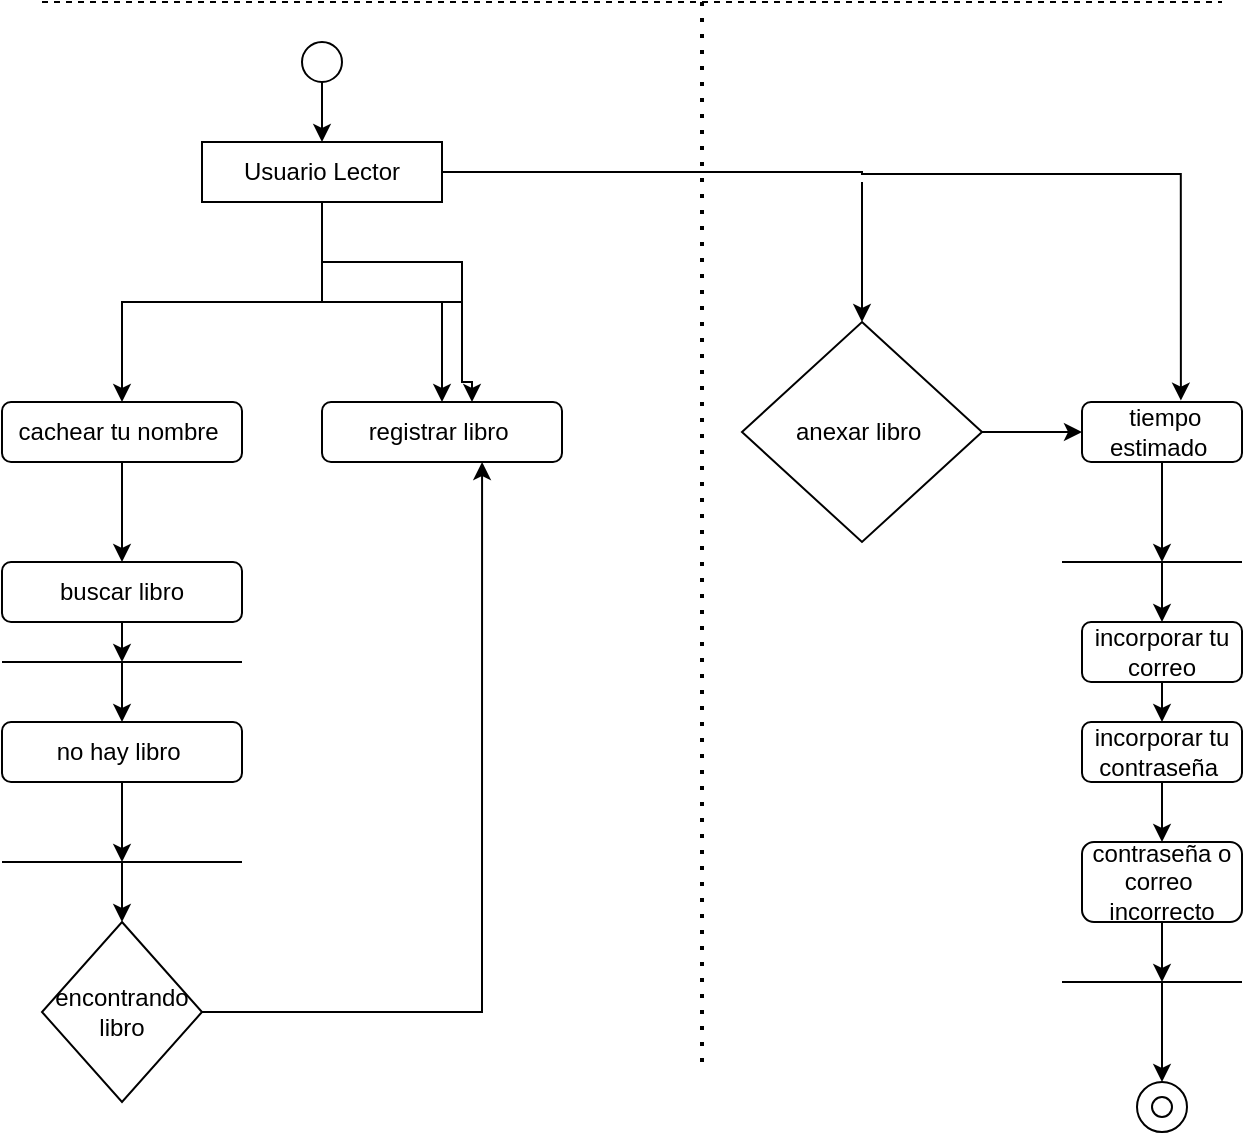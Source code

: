 <mxfile version="21.6.5" type="device" pages="5">
  <diagram name="Página-1" id="oJO3b3ldQQazSgEqehla">
    <mxGraphModel dx="1755" dy="1676" grid="1" gridSize="10" guides="1" tooltips="1" connect="1" arrows="1" fold="1" page="1" pageScale="1" pageWidth="827" pageHeight="1169" math="0" shadow="0">
      <root>
        <mxCell id="0" />
        <mxCell id="1" parent="0" />
        <mxCell id="2JEfOdW0IgZU7NQiJ2zj-5" style="edgeStyle=orthogonalEdgeStyle;rounded=0;orthogonalLoop=1;jettySize=auto;html=1;exitX=0.5;exitY=1;exitDx=0;exitDy=0;" parent="1" target="2JEfOdW0IgZU7NQiJ2zj-6" edge="1">
          <mxGeometry relative="1" as="geometry">
            <mxPoint x="210" y="190" as="targetPoint" />
            <mxPoint x="130" y="80" as="sourcePoint" />
            <Array as="points">
              <mxPoint x="130" y="130" />
              <mxPoint x="200" y="130" />
              <mxPoint x="200" y="190" />
              <mxPoint x="205" y="190" />
            </Array>
          </mxGeometry>
        </mxCell>
        <mxCell id="2JEfOdW0IgZU7NQiJ2zj-7" style="edgeStyle=orthogonalEdgeStyle;rounded=0;orthogonalLoop=1;jettySize=auto;html=1;exitX=1;exitY=0.5;exitDx=0;exitDy=0;entryX=0.618;entryY=-0.023;entryDx=0;entryDy=0;entryPerimeter=0;" parent="1" source="2JEfOdW0IgZU7NQiJ2zj-1" target="2JEfOdW0IgZU7NQiJ2zj-33" edge="1">
          <mxGeometry relative="1" as="geometry">
            <mxPoint x="610" y="85" as="targetPoint" />
            <Array as="points">
              <mxPoint x="400" y="85" />
              <mxPoint x="400" y="86" />
              <mxPoint x="559" y="86" />
            </Array>
          </mxGeometry>
        </mxCell>
        <mxCell id="3TVMxyQTWuRS4rFiwtax-1" value="" style="edgeStyle=orthogonalEdgeStyle;rounded=0;orthogonalLoop=1;jettySize=auto;html=1;" edge="1" parent="1" source="2JEfOdW0IgZU7NQiJ2zj-1" target="2JEfOdW0IgZU7NQiJ2zj-6">
          <mxGeometry relative="1" as="geometry" />
        </mxCell>
        <mxCell id="2JEfOdW0IgZU7NQiJ2zj-1" value="Usuario Lector" style="rounded=0;whiteSpace=wrap;html=1;" parent="1" vertex="1">
          <mxGeometry x="70" y="70" width="120" height="30" as="geometry" />
        </mxCell>
        <mxCell id="2JEfOdW0IgZU7NQiJ2zj-6" value="registrar libro&amp;nbsp;" style="rounded=1;whiteSpace=wrap;html=1;" parent="1" vertex="1">
          <mxGeometry x="130" y="200" width="120" height="30" as="geometry" />
        </mxCell>
        <mxCell id="2JEfOdW0IgZU7NQiJ2zj-18" value="" style="ellipse;whiteSpace=wrap;html=1;aspect=fixed;" parent="1" vertex="1">
          <mxGeometry x="120" y="20" width="20" height="20" as="geometry" />
        </mxCell>
        <mxCell id="2JEfOdW0IgZU7NQiJ2zj-20" value="" style="endArrow=classic;html=1;rounded=0;exitX=0.5;exitY=1;exitDx=0;exitDy=0;entryX=0.5;entryY=0;entryDx=0;entryDy=0;" parent="1" source="2JEfOdW0IgZU7NQiJ2zj-18" target="2JEfOdW0IgZU7NQiJ2zj-1" edge="1">
          <mxGeometry width="50" height="50" relative="1" as="geometry">
            <mxPoint x="280" y="290" as="sourcePoint" />
            <mxPoint x="130" y="60" as="targetPoint" />
            <Array as="points" />
          </mxGeometry>
        </mxCell>
        <mxCell id="2JEfOdW0IgZU7NQiJ2zj-21" value="" style="endArrow=classic;html=1;rounded=0;" parent="1" edge="1">
          <mxGeometry width="50" height="50" relative="1" as="geometry">
            <mxPoint x="200" y="150" as="sourcePoint" />
            <mxPoint x="30" y="200" as="targetPoint" />
            <Array as="points">
              <mxPoint x="130" y="150" />
              <mxPoint x="30" y="150" />
            </Array>
          </mxGeometry>
        </mxCell>
        <mxCell id="2JEfOdW0IgZU7NQiJ2zj-22" value="cachear tu nombre&amp;nbsp;" style="rounded=1;whiteSpace=wrap;html=1;" parent="1" vertex="1">
          <mxGeometry x="-30" y="200" width="120" height="30" as="geometry" />
        </mxCell>
        <mxCell id="2JEfOdW0IgZU7NQiJ2zj-23" value="" style="endArrow=classic;html=1;rounded=0;" parent="1" edge="1">
          <mxGeometry width="50" height="50" relative="1" as="geometry">
            <mxPoint x="400" y="90" as="sourcePoint" />
            <mxPoint x="400" y="160" as="targetPoint" />
          </mxGeometry>
        </mxCell>
        <mxCell id="2JEfOdW0IgZU7NQiJ2zj-26" value="anexar libro&amp;nbsp;" style="rhombus;whiteSpace=wrap;html=1;" parent="1" vertex="1">
          <mxGeometry x="340" y="160" width="120" height="110" as="geometry" />
        </mxCell>
        <mxCell id="2JEfOdW0IgZU7NQiJ2zj-27" value="" style="endArrow=none;dashed=1;html=1;dashPattern=1 3;strokeWidth=2;rounded=0;" parent="1" edge="1">
          <mxGeometry width="50" height="50" relative="1" as="geometry">
            <mxPoint x="320" y="530" as="sourcePoint" />
            <mxPoint x="320" as="targetPoint" />
          </mxGeometry>
        </mxCell>
        <mxCell id="2JEfOdW0IgZU7NQiJ2zj-28" value="buscar libro" style="rounded=1;whiteSpace=wrap;html=1;" parent="1" vertex="1">
          <mxGeometry x="-30" y="280" width="120" height="30" as="geometry" />
        </mxCell>
        <mxCell id="2JEfOdW0IgZU7NQiJ2zj-30" value="" style="endArrow=classic;html=1;rounded=0;exitX=0.5;exitY=1;exitDx=0;exitDy=0;entryX=0.5;entryY=0;entryDx=0;entryDy=0;" parent="1" source="2JEfOdW0IgZU7NQiJ2zj-22" target="2JEfOdW0IgZU7NQiJ2zj-28" edge="1">
          <mxGeometry width="50" height="50" relative="1" as="geometry">
            <mxPoint y="280" as="sourcePoint" />
            <mxPoint x="50" y="230" as="targetPoint" />
          </mxGeometry>
        </mxCell>
        <mxCell id="2JEfOdW0IgZU7NQiJ2zj-32" value="" style="endArrow=classic;html=1;rounded=0;exitX=1;exitY=0.5;exitDx=0;exitDy=0;" parent="1" source="2JEfOdW0IgZU7NQiJ2zj-26" edge="1">
          <mxGeometry width="50" height="50" relative="1" as="geometry">
            <mxPoint x="460" y="230" as="sourcePoint" />
            <mxPoint x="510" y="215" as="targetPoint" />
          </mxGeometry>
        </mxCell>
        <mxCell id="2JEfOdW0IgZU7NQiJ2zj-33" value="&amp;nbsp;tiempo estimado&amp;nbsp;" style="rounded=1;whiteSpace=wrap;html=1;" parent="1" vertex="1">
          <mxGeometry x="510" y="200" width="80" height="30" as="geometry" />
        </mxCell>
        <mxCell id="2JEfOdW0IgZU7NQiJ2zj-34" value="" style="endArrow=classic;html=1;rounded=0;exitX=0.5;exitY=1;exitDx=0;exitDy=0;" parent="1" source="2JEfOdW0IgZU7NQiJ2zj-28" edge="1">
          <mxGeometry width="50" height="50" relative="1" as="geometry">
            <mxPoint x="-10" y="390" as="sourcePoint" />
            <mxPoint x="30" y="330" as="targetPoint" />
          </mxGeometry>
        </mxCell>
        <mxCell id="2JEfOdW0IgZU7NQiJ2zj-35" value="no hay libro&amp;nbsp;" style="rounded=1;whiteSpace=wrap;html=1;" parent="1" vertex="1">
          <mxGeometry x="-30" y="360" width="120" height="30" as="geometry" />
        </mxCell>
        <mxCell id="2JEfOdW0IgZU7NQiJ2zj-36" value="" style="endArrow=none;html=1;rounded=0;" parent="1" edge="1">
          <mxGeometry width="50" height="50" relative="1" as="geometry">
            <mxPoint x="-30" y="330" as="sourcePoint" />
            <mxPoint x="90" y="330" as="targetPoint" />
            <Array as="points">
              <mxPoint x="30" y="330" />
            </Array>
          </mxGeometry>
        </mxCell>
        <mxCell id="2JEfOdW0IgZU7NQiJ2zj-37" value="" style="endArrow=classic;html=1;rounded=0;entryX=0.5;entryY=0;entryDx=0;entryDy=0;" parent="1" target="2JEfOdW0IgZU7NQiJ2zj-35" edge="1">
          <mxGeometry width="50" height="50" relative="1" as="geometry">
            <mxPoint x="30" y="330" as="sourcePoint" />
            <mxPoint x="90" y="410" as="targetPoint" />
          </mxGeometry>
        </mxCell>
        <mxCell id="2JEfOdW0IgZU7NQiJ2zj-39" value="" style="endArrow=none;html=1;rounded=0;" parent="1" edge="1">
          <mxGeometry width="50" height="50" relative="1" as="geometry">
            <mxPoint x="-30" y="430" as="sourcePoint" />
            <mxPoint x="90" y="430" as="targetPoint" />
            <Array as="points">
              <mxPoint x="40" y="430" />
            </Array>
          </mxGeometry>
        </mxCell>
        <mxCell id="2JEfOdW0IgZU7NQiJ2zj-40" value="" style="endArrow=classic;html=1;rounded=0;exitX=0.5;exitY=1;exitDx=0;exitDy=0;" parent="1" source="2JEfOdW0IgZU7NQiJ2zj-35" edge="1">
          <mxGeometry width="50" height="50" relative="1" as="geometry">
            <mxPoint x="280" y="290" as="sourcePoint" />
            <mxPoint x="30" y="430" as="targetPoint" />
          </mxGeometry>
        </mxCell>
        <mxCell id="2JEfOdW0IgZU7NQiJ2zj-42" value="" style="endArrow=classic;html=1;rounded=0;exitX=0.5;exitY=1;exitDx=0;exitDy=0;" parent="1" source="2JEfOdW0IgZU7NQiJ2zj-33" edge="1">
          <mxGeometry width="50" height="50" relative="1" as="geometry">
            <mxPoint x="590" y="300" as="sourcePoint" />
            <mxPoint x="550" y="280" as="targetPoint" />
          </mxGeometry>
        </mxCell>
        <mxCell id="2JEfOdW0IgZU7NQiJ2zj-43" value="" style="endArrow=none;html=1;rounded=0;" parent="1" edge="1">
          <mxGeometry width="50" height="50" relative="1" as="geometry">
            <mxPoint x="500" y="280" as="sourcePoint" />
            <mxPoint x="590" y="280" as="targetPoint" />
            <Array as="points">
              <mxPoint x="550" y="280" />
            </Array>
          </mxGeometry>
        </mxCell>
        <mxCell id="2JEfOdW0IgZU7NQiJ2zj-44" value="" style="endArrow=classic;html=1;rounded=0;" parent="1" edge="1">
          <mxGeometry width="50" height="50" relative="1" as="geometry">
            <mxPoint x="550" y="280" as="sourcePoint" />
            <mxPoint x="550" y="310" as="targetPoint" />
          </mxGeometry>
        </mxCell>
        <mxCell id="2JEfOdW0IgZU7NQiJ2zj-45" value="incorporar tu correo" style="rounded=1;whiteSpace=wrap;html=1;" parent="1" vertex="1">
          <mxGeometry x="510" y="310" width="80" height="30" as="geometry" />
        </mxCell>
        <mxCell id="2JEfOdW0IgZU7NQiJ2zj-46" value="" style="endArrow=none;html=1;rounded=0;" parent="1" edge="1">
          <mxGeometry width="50" height="50" relative="1" as="geometry">
            <mxPoint x="500" y="490" as="sourcePoint" />
            <mxPoint x="590" y="490" as="targetPoint" />
          </mxGeometry>
        </mxCell>
        <mxCell id="2JEfOdW0IgZU7NQiJ2zj-49" value="" style="endArrow=classic;html=1;rounded=0;exitX=0.5;exitY=1;exitDx=0;exitDy=0;" parent="1" source="2JEfOdW0IgZU7NQiJ2zj-45" edge="1">
          <mxGeometry width="50" height="50" relative="1" as="geometry">
            <mxPoint x="570" y="380" as="sourcePoint" />
            <mxPoint x="550" y="360" as="targetPoint" />
          </mxGeometry>
        </mxCell>
        <mxCell id="2JEfOdW0IgZU7NQiJ2zj-50" value="incorporar tu contraseña&amp;nbsp;" style="rounded=1;whiteSpace=wrap;html=1;" parent="1" vertex="1">
          <mxGeometry x="510" y="360" width="80" height="30" as="geometry" />
        </mxCell>
        <mxCell id="DZWjuU4NmnlueN8JXgEo-1" value="" style="endArrow=classic;html=1;rounded=0;exitX=0.5;exitY=1;exitDx=0;exitDy=0;" parent="1" source="2JEfOdW0IgZU7NQiJ2zj-50" target="DZWjuU4NmnlueN8JXgEo-2" edge="1">
          <mxGeometry width="50" height="50" relative="1" as="geometry">
            <mxPoint x="520" y="470" as="sourcePoint" />
            <mxPoint x="550" y="420" as="targetPoint" />
          </mxGeometry>
        </mxCell>
        <mxCell id="DZWjuU4NmnlueN8JXgEo-2" value="contraseña o correo&amp;nbsp; incorrecto" style="rounded=1;whiteSpace=wrap;html=1;" parent="1" vertex="1">
          <mxGeometry x="510" y="420" width="80" height="40" as="geometry" />
        </mxCell>
        <mxCell id="DZWjuU4NmnlueN8JXgEo-3" value="" style="endArrow=classic;html=1;rounded=0;exitX=0.5;exitY=1;exitDx=0;exitDy=0;" parent="1" source="DZWjuU4NmnlueN8JXgEo-2" edge="1">
          <mxGeometry width="50" height="50" relative="1" as="geometry">
            <mxPoint x="520" y="520" as="sourcePoint" />
            <mxPoint x="550" y="490" as="targetPoint" />
          </mxGeometry>
        </mxCell>
        <mxCell id="uLsUF16eFRnd6Ej07oml-3" style="edgeStyle=orthogonalEdgeStyle;rounded=0;orthogonalLoop=1;jettySize=auto;html=1;exitX=1;exitY=0.5;exitDx=0;exitDy=0;entryX=0.667;entryY=1;entryDx=0;entryDy=0;entryPerimeter=0;" parent="1" source="DZWjuU4NmnlueN8JXgEo-5" target="2JEfOdW0IgZU7NQiJ2zj-6" edge="1">
          <mxGeometry relative="1" as="geometry">
            <mxPoint x="210" y="240" as="targetPoint" />
          </mxGeometry>
        </mxCell>
        <mxCell id="DZWjuU4NmnlueN8JXgEo-5" value="encontrando libro" style="rhombus;whiteSpace=wrap;html=1;" parent="1" vertex="1">
          <mxGeometry x="-10" y="460" width="80" height="90" as="geometry" />
        </mxCell>
        <mxCell id="DZWjuU4NmnlueN8JXgEo-8" value="" style="endArrow=classic;html=1;rounded=0;entryX=0.5;entryY=0;entryDx=0;entryDy=0;" parent="1" target="DZWjuU4NmnlueN8JXgEo-5" edge="1">
          <mxGeometry width="50" height="50" relative="1" as="geometry">
            <mxPoint x="30" y="430" as="sourcePoint" />
            <mxPoint x="50" y="450" as="targetPoint" />
          </mxGeometry>
        </mxCell>
        <mxCell id="q7pN6dFrXptutpcBUapd-1" value="" style="endArrow=classic;html=1;rounded=0;" parent="1" edge="1">
          <mxGeometry width="50" height="50" relative="1" as="geometry">
            <mxPoint x="550" y="490" as="sourcePoint" />
            <mxPoint x="550" y="540" as="targetPoint" />
          </mxGeometry>
        </mxCell>
        <mxCell id="D5vc0pjycxaKfpGDDMsS-1" value="" style="ellipse;whiteSpace=wrap;html=1;aspect=fixed;" parent="1" vertex="1">
          <mxGeometry x="537.5" y="540" width="25" height="25" as="geometry" />
        </mxCell>
        <mxCell id="fKNhFfTyutCxWPJ2fnru-1" value="" style="ellipse;whiteSpace=wrap;html=1;aspect=fixed;" parent="1" vertex="1">
          <mxGeometry x="545" y="547.5" width="10" height="10" as="geometry" />
        </mxCell>
        <mxCell id="8YanbUy71bwPMrPSqCSe-2" value="" style="endArrow=none;dashed=1;html=1;rounded=0;" edge="1" parent="1">
          <mxGeometry width="50" height="50" relative="1" as="geometry">
            <mxPoint x="-10" as="sourcePoint" />
            <mxPoint x="580" as="targetPoint" />
          </mxGeometry>
        </mxCell>
      </root>
    </mxGraphModel>
  </diagram>
  <diagram id="2T5uYbeNgVRTvDmtAcSB" name="Página-2">
    <mxGraphModel dx="1755" dy="507" grid="1" gridSize="10" guides="1" tooltips="1" connect="1" arrows="1" fold="1" page="1" pageScale="1" pageWidth="827" pageHeight="1169" math="0" shadow="0">
      <root>
        <mxCell id="0" />
        <mxCell id="1" parent="0" />
        <mxCell id="_Fk5w9Zkl2zyWcAoRVdr-1" style="edgeStyle=orthogonalEdgeStyle;rounded=0;orthogonalLoop=1;jettySize=auto;html=1;exitX=0.5;exitY=1;exitDx=0;exitDy=0;" parent="1" target="_Fk5w9Zkl2zyWcAoRVdr-4" edge="1">
          <mxGeometry relative="1" as="geometry">
            <mxPoint x="210" y="190" as="targetPoint" />
            <mxPoint x="130" y="80" as="sourcePoint" />
            <Array as="points">
              <mxPoint x="130" y="130" />
              <mxPoint x="200" y="130" />
              <mxPoint x="200" y="190" />
              <mxPoint x="205" y="190" />
            </Array>
          </mxGeometry>
        </mxCell>
        <mxCell id="_Fk5w9Zkl2zyWcAoRVdr-2" style="edgeStyle=orthogonalEdgeStyle;rounded=0;orthogonalLoop=1;jettySize=auto;html=1;exitX=1;exitY=0.5;exitDx=0;exitDy=0;entryX=0.5;entryY=0;entryDx=0;entryDy=0;" parent="1" source="_Fk5w9Zkl2zyWcAoRVdr-3" target="_Fk5w9Zkl2zyWcAoRVdr-10" edge="1">
          <mxGeometry relative="1" as="geometry">
            <mxPoint x="480" y="90" as="targetPoint" />
            <Array as="points">
              <mxPoint x="400" y="85" />
              <mxPoint x="480" y="86" />
            </Array>
          </mxGeometry>
        </mxCell>
        <mxCell id="_Fk5w9Zkl2zyWcAoRVdr-3" value="ingresaste a la biblioteca&amp;nbsp;" style="rounded=0;whiteSpace=wrap;html=1;" parent="1" vertex="1">
          <mxGeometry x="70" y="70" width="120" height="30" as="geometry" />
        </mxCell>
        <mxCell id="_Fk5w9Zkl2zyWcAoRVdr-4" value="libro registrado" style="rounded=1;whiteSpace=wrap;html=1;" parent="1" vertex="1">
          <mxGeometry x="130" y="200" width="120" height="30" as="geometry" />
        </mxCell>
        <mxCell id="_Fk5w9Zkl2zyWcAoRVdr-5" value="" style="ellipse;whiteSpace=wrap;html=1;aspect=fixed;" parent="1" vertex="1">
          <mxGeometry x="120" y="20" width="20" height="20" as="geometry" />
        </mxCell>
        <mxCell id="_Fk5w9Zkl2zyWcAoRVdr-6" value="" style="endArrow=classic;html=1;rounded=0;exitX=0.5;exitY=1;exitDx=0;exitDy=0;entryX=0.5;entryY=0;entryDx=0;entryDy=0;" parent="1" source="_Fk5w9Zkl2zyWcAoRVdr-5" target="_Fk5w9Zkl2zyWcAoRVdr-3" edge="1">
          <mxGeometry width="50" height="50" relative="1" as="geometry">
            <mxPoint x="280" y="290" as="sourcePoint" />
            <mxPoint x="130" y="60" as="targetPoint" />
            <Array as="points" />
          </mxGeometry>
        </mxCell>
        <mxCell id="_Fk5w9Zkl2zyWcAoRVdr-7" value="" style="endArrow=classic;html=1;rounded=0;" parent="1" edge="1">
          <mxGeometry width="50" height="50" relative="1" as="geometry">
            <mxPoint x="200" y="150" as="sourcePoint" />
            <mxPoint x="30" y="200" as="targetPoint" />
            <Array as="points">
              <mxPoint x="130" y="150" />
              <mxPoint x="30" y="150" />
            </Array>
          </mxGeometry>
        </mxCell>
        <mxCell id="bj3mT-c8iQIqfoF5FjXF-1" style="edgeStyle=orthogonalEdgeStyle;rounded=0;orthogonalLoop=1;jettySize=auto;html=1;exitX=0.5;exitY=1;exitDx=0;exitDy=0;" parent="1" source="_Fk5w9Zkl2zyWcAoRVdr-8" target="_Fk5w9Zkl2zyWcAoRVdr-33" edge="1">
          <mxGeometry relative="1" as="geometry" />
        </mxCell>
        <mxCell id="lfWsmWw9jMbrJYB65VAL-2" style="edgeStyle=orthogonalEdgeStyle;rounded=0;orthogonalLoop=1;jettySize=auto;html=1;exitX=1;exitY=0.5;exitDx=0;exitDy=0;entryX=0;entryY=0.5;entryDx=0;entryDy=0;" parent="1" source="_Fk5w9Zkl2zyWcAoRVdr-8" target="Ef2LFmjx-8HIIq95EYtR-1" edge="1">
          <mxGeometry relative="1" as="geometry" />
        </mxCell>
        <mxCell id="_Fk5w9Zkl2zyWcAoRVdr-8" value="&amp;nbsp;tu nombre se registro&amp;nbsp;" style="rounded=1;whiteSpace=wrap;html=1;" parent="1" vertex="1">
          <mxGeometry x="-190" y="200" width="120" height="30" as="geometry" />
        </mxCell>
        <mxCell id="aKbvc177YAZOmxEAK3cl-2" style="edgeStyle=orthogonalEdgeStyle;rounded=0;orthogonalLoop=1;jettySize=auto;html=1;exitX=1;exitY=0.5;exitDx=0;exitDy=0;entryX=0;entryY=0.5;entryDx=0;entryDy=0;" parent="1" source="_Fk5w9Zkl2zyWcAoRVdr-10" target="92xp-CQ8Bbf_kGTN1tZr-7" edge="1">
          <mxGeometry relative="1" as="geometry" />
        </mxCell>
        <mxCell id="_Fk5w9Zkl2zyWcAoRVdr-10" value="agregar libro&amp;nbsp;" style="rhombus;whiteSpace=wrap;html=1;" parent="1" vertex="1">
          <mxGeometry x="420" y="220" width="120" height="110" as="geometry" />
        </mxCell>
        <mxCell id="_Fk5w9Zkl2zyWcAoRVdr-11" value="" style="endArrow=none;dashed=1;html=1;dashPattern=1 3;strokeWidth=2;rounded=0;" parent="1" edge="1">
          <mxGeometry width="50" height="50" relative="1" as="geometry">
            <mxPoint x="280" y="540" as="sourcePoint" />
            <mxPoint x="280" y="10" as="targetPoint" />
          </mxGeometry>
        </mxCell>
        <mxCell id="_Fk5w9Zkl2zyWcAoRVdr-22" value="" style="endArrow=classic;html=1;rounded=0;exitX=1;exitY=0.5;exitDx=0;exitDy=0;" parent="1" source="_Fk5w9Zkl2zyWcAoRVdr-33" edge="1">
          <mxGeometry width="50" height="50" relative="1" as="geometry">
            <mxPoint x="201" y="480" as="sourcePoint" />
            <mxPoint x="201" y="230" as="targetPoint" />
            <Array as="points">
              <mxPoint x="200" y="505" />
              <mxPoint x="200" y="230" />
              <mxPoint x="201" y="280" />
            </Array>
          </mxGeometry>
        </mxCell>
        <mxCell id="_Fk5w9Zkl2zyWcAoRVdr-33" value="libro encontrado" style="rhombus;whiteSpace=wrap;html=1;" parent="1" vertex="1">
          <mxGeometry x="-10" y="460" width="80" height="90" as="geometry" />
        </mxCell>
        <mxCell id="_Fk5w9Zkl2zyWcAoRVdr-35" value="" style="endArrow=classic;html=1;rounded=0;exitX=0;exitY=0.5;exitDx=0;exitDy=0;" parent="1" source="_Fk5w9Zkl2zyWcAoRVdr-3" edge="1">
          <mxGeometry width="50" height="50" relative="1" as="geometry">
            <mxPoint x="-60" y="130" as="sourcePoint" />
            <mxPoint x="-20" y="85" as="targetPoint" />
          </mxGeometry>
        </mxCell>
        <mxCell id="_Fk5w9Zkl2zyWcAoRVdr-37" value="bienvenido" style="rounded=0;whiteSpace=wrap;html=1;" parent="1" vertex="1">
          <mxGeometry x="-140" y="70" width="120" height="30" as="geometry" />
        </mxCell>
        <mxCell id="92xp-CQ8Bbf_kGTN1tZr-4" style="edgeStyle=orthogonalEdgeStyle;rounded=0;orthogonalLoop=1;jettySize=auto;html=1;exitX=1;exitY=0.5;exitDx=0;exitDy=0;" parent="1" edge="1">
          <mxGeometry relative="1" as="geometry">
            <mxPoint x="370.412" y="274.588" as="targetPoint" />
            <mxPoint x="370" y="275" as="sourcePoint" />
          </mxGeometry>
        </mxCell>
        <mxCell id="92xp-CQ8Bbf_kGTN1tZr-7" value="libro agregado" style="rounded=1;whiteSpace=wrap;html=1;" parent="1" vertex="1">
          <mxGeometry x="600" y="260" width="80" height="30" as="geometry" />
        </mxCell>
        <mxCell id="-phhEI38Pvqz9H9ZCsGe-2" value="" style="endArrow=classic;html=1;rounded=0;exitX=0.5;exitY=1;exitDx=0;exitDy=0;" parent="1" source="_Fk5w9Zkl2zyWcAoRVdr-10" edge="1">
          <mxGeometry width="50" height="50" relative="1" as="geometry">
            <mxPoint x="480" y="350" as="sourcePoint" />
            <mxPoint x="480" y="370" as="targetPoint" />
          </mxGeometry>
        </mxCell>
        <mxCell id="-phhEI38Pvqz9H9ZCsGe-3" value="" style="endArrow=none;html=1;rounded=0;" parent="1" edge="1">
          <mxGeometry width="50" height="50" relative="1" as="geometry">
            <mxPoint x="430" y="370" as="sourcePoint" />
            <mxPoint x="530" y="370" as="targetPoint" />
          </mxGeometry>
        </mxCell>
        <mxCell id="-phhEI38Pvqz9H9ZCsGe-4" value="" style="endArrow=classic;html=1;rounded=0;" parent="1" edge="1">
          <mxGeometry width="50" height="50" relative="1" as="geometry">
            <mxPoint x="480" y="370" as="sourcePoint" />
            <mxPoint x="480" y="400" as="targetPoint" />
          </mxGeometry>
        </mxCell>
        <mxCell id="-phhEI38Pvqz9H9ZCsGe-12" style="edgeStyle=orthogonalEdgeStyle;rounded=0;orthogonalLoop=1;jettySize=auto;html=1;exitX=0.5;exitY=1;exitDx=0;exitDy=0;" parent="1" source="-phhEI38Pvqz9H9ZCsGe-7" edge="1">
          <mxGeometry relative="1" as="geometry">
            <mxPoint x="480" y="480" as="targetPoint" />
          </mxGeometry>
        </mxCell>
        <mxCell id="-phhEI38Pvqz9H9ZCsGe-7" value="libro no agregado&amp;nbsp;" style="rounded=1;whiteSpace=wrap;html=1;" parent="1" vertex="1">
          <mxGeometry x="440" y="400" width="80" height="30" as="geometry" />
        </mxCell>
        <mxCell id="-phhEI38Pvqz9H9ZCsGe-10" value="" style="endArrow=none;html=1;rounded=0;" parent="1" edge="1">
          <mxGeometry width="50" height="50" relative="1" as="geometry">
            <mxPoint x="430" y="480" as="sourcePoint" />
            <mxPoint x="530" y="480" as="targetPoint" />
          </mxGeometry>
        </mxCell>
        <mxCell id="-phhEI38Pvqz9H9ZCsGe-11" value="" style="endArrow=classic;html=1;rounded=0;exitX=0;exitY=0.5;exitDx=0;exitDy=0;" parent="1" source="_Fk5w9Zkl2zyWcAoRVdr-10" edge="1">
          <mxGeometry width="50" height="50" relative="1" as="geometry">
            <mxPoint x="280" y="390" as="sourcePoint" />
            <mxPoint x="480" y="480" as="targetPoint" />
            <Array as="points">
              <mxPoint x="360" y="275" />
              <mxPoint x="360" y="520" />
              <mxPoint x="480" y="520" />
            </Array>
          </mxGeometry>
        </mxCell>
        <mxCell id="-phhEI38Pvqz9H9ZCsGe-13" value="" style="endArrow=classic;html=1;rounded=0;exitX=0.5;exitY=1;exitDx=0;exitDy=0;" parent="1" source="92xp-CQ8Bbf_kGTN1tZr-7" edge="1">
          <mxGeometry width="50" height="50" relative="1" as="geometry">
            <mxPoint x="600" y="430" as="sourcePoint" />
            <mxPoint x="640" y="360" as="targetPoint" />
          </mxGeometry>
        </mxCell>
        <mxCell id="-phhEI38Pvqz9H9ZCsGe-14" value="" style="ellipse;whiteSpace=wrap;html=1;aspect=fixed;" parent="1" vertex="1">
          <mxGeometry x="627.5" y="362.5" width="25" height="25" as="geometry" />
        </mxCell>
        <mxCell id="-phhEI38Pvqz9H9ZCsGe-15" value="" style="ellipse;whiteSpace=wrap;html=1;aspect=fixed;" parent="1" vertex="1">
          <mxGeometry x="635" y="370" width="10" height="10" as="geometry" />
        </mxCell>
        <mxCell id="lfWsmWw9jMbrJYB65VAL-3" style="edgeStyle=orthogonalEdgeStyle;rounded=0;orthogonalLoop=1;jettySize=auto;html=1;exitX=1;exitY=0.5;exitDx=0;exitDy=0;entryX=0;entryY=0.5;entryDx=0;entryDy=0;" parent="1" source="Ef2LFmjx-8HIIq95EYtR-1" target="_Fk5w9Zkl2zyWcAoRVdr-4" edge="1">
          <mxGeometry relative="1" as="geometry" />
        </mxCell>
        <mxCell id="Ef2LFmjx-8HIIq95EYtR-1" value="fecha de registro del libro" style="rounded=1;whiteSpace=wrap;html=1;" parent="1" vertex="1">
          <mxGeometry x="-30" y="200" width="120" height="30" as="geometry" />
        </mxCell>
        <mxCell id="bj3mT-c8iQIqfoF5FjXF-2" style="edgeStyle=orthogonalEdgeStyle;rounded=0;orthogonalLoop=1;jettySize=auto;html=1;exitX=0.5;exitY=1;exitDx=0;exitDy=0;" parent="1" source="Ef2LFmjx-8HIIq95EYtR-1" target="Ef2LFmjx-8HIIq95EYtR-1" edge="1">
          <mxGeometry relative="1" as="geometry" />
        </mxCell>
        <mxCell id="bj3mT-c8iQIqfoF5FjXF-6" value="" style="endArrow=classic;html=1;rounded=0;entryX=0.5;entryY=0;entryDx=0;entryDy=0;" parent="1" target="_Fk5w9Zkl2zyWcAoRVdr-8" edge="1">
          <mxGeometry width="50" height="50" relative="1" as="geometry">
            <mxPoint x="30" y="150" as="sourcePoint" />
            <mxPoint x="-130" y="170" as="targetPoint" />
            <Array as="points">
              <mxPoint x="-130" y="150" />
            </Array>
          </mxGeometry>
        </mxCell>
      </root>
    </mxGraphModel>
  </diagram>
  <diagram id="YOTkVVuKue-S10VAJEez" name="Página-3">
    <mxGraphModel dx="1755" dy="507" grid="1" gridSize="10" guides="1" tooltips="1" connect="1" arrows="1" fold="1" page="1" pageScale="1" pageWidth="827" pageHeight="1169" math="0" shadow="0">
      <root>
        <mxCell id="0" />
        <mxCell id="1" parent="0" />
        <mxCell id="Adz9bOkG_BlRLFOh7vk3-1" style="edgeStyle=orthogonalEdgeStyle;rounded=0;orthogonalLoop=1;jettySize=auto;html=1;exitX=0.5;exitY=1;exitDx=0;exitDy=0;" parent="1" target="Adz9bOkG_BlRLFOh7vk3-4" edge="1">
          <mxGeometry relative="1" as="geometry">
            <mxPoint x="210" y="190" as="targetPoint" />
            <mxPoint x="130" y="80" as="sourcePoint" />
            <Array as="points">
              <mxPoint x="130" y="130" />
              <mxPoint x="200" y="130" />
              <mxPoint x="200" y="190" />
              <mxPoint x="205" y="190" />
            </Array>
          </mxGeometry>
        </mxCell>
        <mxCell id="Adz9bOkG_BlRLFOh7vk3-2" style="edgeStyle=orthogonalEdgeStyle;rounded=0;orthogonalLoop=1;jettySize=auto;html=1;exitX=1;exitY=0.5;exitDx=0;exitDy=0;entryX=0.5;entryY=0;entryDx=0;entryDy=0;" parent="1" source="Adz9bOkG_BlRLFOh7vk3-3" target="Adz9bOkG_BlRLFOh7vk3-10" edge="1">
          <mxGeometry relative="1" as="geometry">
            <mxPoint x="480" y="90" as="targetPoint" />
            <Array as="points">
              <mxPoint x="400" y="85" />
              <mxPoint x="480" y="86" />
            </Array>
          </mxGeometry>
        </mxCell>
        <mxCell id="Adz9bOkG_BlRLFOh7vk3-3" value="nombres de cada libro" style="rounded=0;whiteSpace=wrap;html=1;" parent="1" vertex="1">
          <mxGeometry x="70" y="70" width="120" height="30" as="geometry" />
        </mxCell>
        <mxCell id="0ODjlQdqTXS9S6bV7wOf-2" style="edgeStyle=orthogonalEdgeStyle;rounded=0;orthogonalLoop=1;jettySize=auto;html=1;exitX=1;exitY=0.5;exitDx=0;exitDy=0;" parent="1" source="Adz9bOkG_BlRLFOh7vk3-4" edge="1">
          <mxGeometry relative="1" as="geometry">
            <mxPoint x="300" y="215" as="targetPoint" />
          </mxGeometry>
        </mxCell>
        <mxCell id="Adz9bOkG_BlRLFOh7vk3-4" value="solicita tu libro" style="rounded=1;whiteSpace=wrap;html=1;" parent="1" vertex="1">
          <mxGeometry x="130" y="200" width="120" height="30" as="geometry" />
        </mxCell>
        <mxCell id="Adz9bOkG_BlRLFOh7vk3-5" value="" style="ellipse;whiteSpace=wrap;html=1;aspect=fixed;" parent="1" vertex="1">
          <mxGeometry x="120" y="20" width="20" height="20" as="geometry" />
        </mxCell>
        <mxCell id="Adz9bOkG_BlRLFOh7vk3-6" value="" style="endArrow=classic;html=1;rounded=0;exitX=0.5;exitY=1;exitDx=0;exitDy=0;entryX=0.5;entryY=0;entryDx=0;entryDy=0;" parent="1" source="Adz9bOkG_BlRLFOh7vk3-5" target="Adz9bOkG_BlRLFOh7vk3-3" edge="1">
          <mxGeometry width="50" height="50" relative="1" as="geometry">
            <mxPoint x="280" y="290" as="sourcePoint" />
            <mxPoint x="130" y="60" as="targetPoint" />
            <Array as="points" />
          </mxGeometry>
        </mxCell>
        <mxCell id="Adz9bOkG_BlRLFOh7vk3-7" value="" style="endArrow=classic;html=1;rounded=0;" parent="1" edge="1">
          <mxGeometry width="50" height="50" relative="1" as="geometry">
            <mxPoint x="200" y="150" as="sourcePoint" />
            <mxPoint x="30" y="170" as="targetPoint" />
            <Array as="points">
              <mxPoint x="130" y="150" />
              <mxPoint x="30" y="150" />
            </Array>
          </mxGeometry>
        </mxCell>
        <mxCell id="Adz9bOkG_BlRLFOh7vk3-8" value="fecha&amp;nbsp; para el regreso del libro" style="rounded=1;whiteSpace=wrap;html=1;" parent="1" vertex="1">
          <mxGeometry x="-30" y="200" width="120" height="30" as="geometry" />
        </mxCell>
        <mxCell id="Adz9bOkG_BlRLFOh7vk3-9" style="edgeStyle=orthogonalEdgeStyle;rounded=0;orthogonalLoop=1;jettySize=auto;html=1;exitX=1;exitY=0.5;exitDx=0;exitDy=0;entryX=0;entryY=0.5;entryDx=0;entryDy=0;" parent="1" source="Adz9bOkG_BlRLFOh7vk3-10" target="Adz9bOkG_BlRLFOh7vk3-17" edge="1">
          <mxGeometry relative="1" as="geometry" />
        </mxCell>
        <mxCell id="0ODjlQdqTXS9S6bV7wOf-5" style="edgeStyle=orthogonalEdgeStyle;rounded=0;orthogonalLoop=1;jettySize=auto;html=1;exitX=0.5;exitY=1;exitDx=0;exitDy=0;" parent="1" source="Adz9bOkG_BlRLFOh7vk3-10" edge="1">
          <mxGeometry relative="1" as="geometry">
            <mxPoint x="480" y="360" as="targetPoint" />
          </mxGeometry>
        </mxCell>
        <mxCell id="Adz9bOkG_BlRLFOh7vk3-10" value="solicitando libro" style="rhombus;whiteSpace=wrap;html=1;" parent="1" vertex="1">
          <mxGeometry x="420" y="220" width="120" height="110" as="geometry" />
        </mxCell>
        <mxCell id="Adz9bOkG_BlRLFOh7vk3-11" value="" style="endArrow=classic;html=1;rounded=0;exitX=0.5;exitY=1;exitDx=0;exitDy=0;" parent="1" source="Adz9bOkG_BlRLFOh7vk3-8" edge="1">
          <mxGeometry width="50" height="50" relative="1" as="geometry">
            <mxPoint y="280" as="sourcePoint" />
            <mxPoint x="30" y="280" as="targetPoint" />
          </mxGeometry>
        </mxCell>
        <mxCell id="Adz9bOkG_BlRLFOh7vk3-12" value="" style="endArrow=classic;html=1;rounded=0;exitX=1;exitY=0.5;exitDx=0;exitDy=0;" parent="1" source="Adz9bOkG_BlRLFOh7vk3-13" edge="1">
          <mxGeometry width="50" height="50" relative="1" as="geometry">
            <mxPoint x="201" y="480" as="sourcePoint" />
            <mxPoint x="201" y="230" as="targetPoint" />
            <Array as="points">
              <mxPoint x="200" y="505" />
              <mxPoint x="200" y="230" />
              <mxPoint x="201" y="280" />
            </Array>
          </mxGeometry>
        </mxCell>
        <mxCell id="Adz9bOkG_BlRLFOh7vk3-13" value="fecha concordada" style="rhombus;whiteSpace=wrap;html=1;" parent="1" vertex="1">
          <mxGeometry x="-10" y="460" width="80" height="90" as="geometry" />
        </mxCell>
        <mxCell id="Adz9bOkG_BlRLFOh7vk3-14" value="" style="endArrow=classic;html=1;rounded=0;exitX=0;exitY=0.5;exitDx=0;exitDy=0;" parent="1" source="Adz9bOkG_BlRLFOh7vk3-3" edge="1">
          <mxGeometry width="50" height="50" relative="1" as="geometry">
            <mxPoint x="-60" y="130" as="sourcePoint" />
            <mxPoint x="-20" y="85" as="targetPoint" />
          </mxGeometry>
        </mxCell>
        <mxCell id="Adz9bOkG_BlRLFOh7vk3-15" value="cantidad de libros&amp;nbsp;" style="rounded=0;whiteSpace=wrap;html=1;" parent="1" vertex="1">
          <mxGeometry x="-140" y="70" width="120" height="30" as="geometry" />
        </mxCell>
        <mxCell id="Adz9bOkG_BlRLFOh7vk3-16" style="edgeStyle=orthogonalEdgeStyle;rounded=0;orthogonalLoop=1;jettySize=auto;html=1;exitX=1;exitY=0.5;exitDx=0;exitDy=0;" parent="1" edge="1">
          <mxGeometry relative="1" as="geometry">
            <mxPoint x="370.412" y="274.588" as="targetPoint" />
            <mxPoint x="370" y="275" as="sourcePoint" />
          </mxGeometry>
        </mxCell>
        <mxCell id="Adz9bOkG_BlRLFOh7vk3-17" value="libro solicitado con exito" style="rounded=1;whiteSpace=wrap;html=1;" parent="1" vertex="1">
          <mxGeometry x="600" y="260" width="80" height="30" as="geometry" />
        </mxCell>
        <mxCell id="Adz9bOkG_BlRLFOh7vk3-25" value="" style="endArrow=classic;html=1;rounded=0;exitX=0.5;exitY=1;exitDx=0;exitDy=0;" parent="1" source="Adz9bOkG_BlRLFOh7vk3-17" edge="1">
          <mxGeometry width="50" height="50" relative="1" as="geometry">
            <mxPoint x="600" y="430" as="sourcePoint" />
            <mxPoint x="640" y="360" as="targetPoint" />
          </mxGeometry>
        </mxCell>
        <mxCell id="Adz9bOkG_BlRLFOh7vk3-26" value="" style="ellipse;whiteSpace=wrap;html=1;aspect=fixed;" parent="1" vertex="1">
          <mxGeometry x="627.5" y="362.5" width="25" height="25" as="geometry" />
        </mxCell>
        <mxCell id="Adz9bOkG_BlRLFOh7vk3-27" value="" style="ellipse;whiteSpace=wrap;html=1;aspect=fixed;" parent="1" vertex="1">
          <mxGeometry x="635" y="370" width="10" height="10" as="geometry" />
        </mxCell>
        <mxCell id="Adz9bOkG_BlRLFOh7vk3-30" style="edgeStyle=orthogonalEdgeStyle;rounded=0;orthogonalLoop=1;jettySize=auto;html=1;exitX=0.5;exitY=1;exitDx=0;exitDy=0;" parent="1" source="Adz9bOkG_BlRLFOh7vk3-29" edge="1">
          <mxGeometry relative="1" as="geometry">
            <mxPoint x="30" y="360" as="targetPoint" />
            <mxPoint x="30" y="340" as="sourcePoint" />
          </mxGeometry>
        </mxCell>
        <mxCell id="Adz9bOkG_BlRLFOh7vk3-29" value="mucho tiempo" style="rounded=1;whiteSpace=wrap;html=1;" parent="1" vertex="1">
          <mxGeometry x="-30" y="280" width="120" height="30" as="geometry" />
        </mxCell>
        <mxCell id="Adz9bOkG_BlRLFOh7vk3-40" style="edgeStyle=orthogonalEdgeStyle;rounded=0;orthogonalLoop=1;jettySize=auto;html=1;exitX=0.5;exitY=1;exitDx=0;exitDy=0;" parent="1" source="Adz9bOkG_BlRLFOh7vk3-31" edge="1">
          <mxGeometry relative="1" as="geometry">
            <mxPoint x="30" y="430" as="targetPoint" />
          </mxGeometry>
        </mxCell>
        <mxCell id="Adz9bOkG_BlRLFOh7vk3-31" value="tiempo limite&amp;nbsp; 2 semanas&amp;nbsp;" style="rounded=1;whiteSpace=wrap;html=1;" parent="1" vertex="1">
          <mxGeometry x="-30" y="360" width="120" height="30" as="geometry" />
        </mxCell>
        <mxCell id="Adz9bOkG_BlRLFOh7vk3-34" value="" style="endArrow=none;html=1;rounded=0;" parent="1" edge="1">
          <mxGeometry width="50" height="50" relative="1" as="geometry">
            <mxPoint x="-10" y="170" as="sourcePoint" />
            <mxPoint x="80" y="170" as="targetPoint" />
          </mxGeometry>
        </mxCell>
        <mxCell id="Adz9bOkG_BlRLFOh7vk3-35" value="" style="endArrow=classic;html=1;rounded=0;exitX=0.5;exitY=1;exitDx=0;exitDy=0;entryX=0.5;entryY=0;entryDx=0;entryDy=0;" parent="1" target="Adz9bOkG_BlRLFOh7vk3-8" edge="1">
          <mxGeometry width="50" height="50" relative="1" as="geometry">
            <mxPoint x="30" y="160" as="sourcePoint" />
            <mxPoint x="30" y="190" as="targetPoint" />
            <Array as="points">
              <mxPoint x="30" y="170" />
            </Array>
          </mxGeometry>
        </mxCell>
        <mxCell id="Adz9bOkG_BlRLFOh7vk3-39" value="" style="endArrow=none;html=1;rounded=0;" parent="1" edge="1">
          <mxGeometry width="50" height="50" relative="1" as="geometry">
            <mxPoint x="-15" y="429" as="sourcePoint" />
            <mxPoint x="75" y="429" as="targetPoint" />
          </mxGeometry>
        </mxCell>
        <mxCell id="Adz9bOkG_BlRLFOh7vk3-41" value="" style="endArrow=classic;html=1;rounded=0;" parent="1" edge="1">
          <mxGeometry width="50" height="50" relative="1" as="geometry">
            <mxPoint x="29.5" y="430" as="sourcePoint" />
            <mxPoint x="29.5" y="460" as="targetPoint" />
            <Array as="points">
              <mxPoint x="29.5" y="440" />
            </Array>
          </mxGeometry>
        </mxCell>
        <mxCell id="0ODjlQdqTXS9S6bV7wOf-3" style="edgeStyle=orthogonalEdgeStyle;rounded=0;orthogonalLoop=1;jettySize=auto;html=1;exitX=0.5;exitY=1;exitDx=0;exitDy=0;entryX=0;entryY=0.5;entryDx=0;entryDy=0;" parent="1" source="0ODjlQdqTXS9S6bV7wOf-1" target="Adz9bOkG_BlRLFOh7vk3-10" edge="1">
          <mxGeometry relative="1" as="geometry" />
        </mxCell>
        <mxCell id="0ODjlQdqTXS9S6bV7wOf-1" value="solicitar libro" style="rounded=1;whiteSpace=wrap;html=1;" parent="1" vertex="1">
          <mxGeometry x="300" y="200" width="120" height="30" as="geometry" />
        </mxCell>
        <mxCell id="0ODjlQdqTXS9S6bV7wOf-4" value="error vuelve a solicitarlo" style="rounded=1;whiteSpace=wrap;html=1;" parent="1" vertex="1">
          <mxGeometry x="440" y="420" width="80" height="30" as="geometry" />
        </mxCell>
        <mxCell id="0ODjlQdqTXS9S6bV7wOf-6" value="" style="endArrow=none;html=1;rounded=0;" parent="1" edge="1">
          <mxGeometry width="50" height="50" relative="1" as="geometry">
            <mxPoint x="435" y="360" as="sourcePoint" />
            <mxPoint x="525" y="360" as="targetPoint" />
          </mxGeometry>
        </mxCell>
        <mxCell id="0ODjlQdqTXS9S6bV7wOf-8" value="" style="endArrow=classic;html=1;rounded=0;" parent="1" edge="1">
          <mxGeometry width="50" height="50" relative="1" as="geometry">
            <mxPoint x="480" y="362.5" as="sourcePoint" />
            <mxPoint x="479.5" y="422.5" as="targetPoint" />
          </mxGeometry>
        </mxCell>
        <mxCell id="0ODjlQdqTXS9S6bV7wOf-9" value="" style="endArrow=none;html=1;rounded=0;" parent="1" edge="1">
          <mxGeometry width="50" height="50" relative="1" as="geometry">
            <mxPoint x="435" y="510" as="sourcePoint" />
            <mxPoint x="525" y="510" as="targetPoint" />
          </mxGeometry>
        </mxCell>
        <mxCell id="0ODjlQdqTXS9S6bV7wOf-10" value="" style="endArrow=classic;html=1;rounded=0;exitX=0.5;exitY=1;exitDx=0;exitDy=0;" parent="1" edge="1">
          <mxGeometry width="50" height="50" relative="1" as="geometry">
            <mxPoint x="479.5" y="450" as="sourcePoint" />
            <mxPoint x="480" y="510" as="targetPoint" />
          </mxGeometry>
        </mxCell>
      </root>
    </mxGraphModel>
  </diagram>
  <diagram id="-2B11BHK9ykBfOcGfe2c" name="Página-4">
    <mxGraphModel dx="1755" dy="507" grid="1" gridSize="10" guides="1" tooltips="1" connect="1" arrows="1" fold="1" page="1" pageScale="1" pageWidth="827" pageHeight="1169" math="0" shadow="0">
      <root>
        <mxCell id="0" />
        <mxCell id="1" parent="0" />
        <mxCell id="Zg5h-teWZ7qHtY97hqm9-1" style="edgeStyle=orthogonalEdgeStyle;rounded=0;orthogonalLoop=1;jettySize=auto;html=1;exitX=0.5;exitY=1;exitDx=0;exitDy=0;" parent="1" target="Zg5h-teWZ7qHtY97hqm9-5" edge="1">
          <mxGeometry relative="1" as="geometry">
            <mxPoint x="210" y="190" as="targetPoint" />
            <mxPoint x="130" y="80" as="sourcePoint" />
            <Array as="points">
              <mxPoint x="130" y="130" />
              <mxPoint x="200" y="130" />
              <mxPoint x="200" y="190" />
              <mxPoint x="205" y="190" />
            </Array>
          </mxGeometry>
        </mxCell>
        <mxCell id="Zg5h-teWZ7qHtY97hqm9-2" style="edgeStyle=orthogonalEdgeStyle;rounded=0;orthogonalLoop=1;jettySize=auto;html=1;exitX=1;exitY=0.5;exitDx=0;exitDy=0;entryX=0.5;entryY=0;entryDx=0;entryDy=0;" parent="1" source="Zg5h-teWZ7qHtY97hqm9-3" target="Zg5h-teWZ7qHtY97hqm9-12" edge="1">
          <mxGeometry relative="1" as="geometry">
            <mxPoint x="480" y="90" as="targetPoint" />
            <Array as="points">
              <mxPoint x="400" y="85" />
              <mxPoint x="480" y="86" />
            </Array>
          </mxGeometry>
        </mxCell>
        <mxCell id="Zg5h-teWZ7qHtY97hqm9-3" value="completa los siguientes requisitos&amp;nbsp;" style="rounded=0;whiteSpace=wrap;html=1;" parent="1" vertex="1">
          <mxGeometry x="70" y="70" width="120" height="30" as="geometry" />
        </mxCell>
        <mxCell id="Zg5h-teWZ7qHtY97hqm9-4" style="edgeStyle=orthogonalEdgeStyle;rounded=0;orthogonalLoop=1;jettySize=auto;html=1;exitX=1;exitY=0.5;exitDx=0;exitDy=0;" parent="1" source="Zg5h-teWZ7qHtY97hqm9-5" edge="1">
          <mxGeometry relative="1" as="geometry">
            <mxPoint x="300" y="215" as="targetPoint" />
          </mxGeometry>
        </mxCell>
        <mxCell id="Zg5h-teWZ7qHtY97hqm9-5" value="requisitos aprobados&amp;nbsp;" style="rounded=1;whiteSpace=wrap;html=1;" parent="1" vertex="1">
          <mxGeometry x="130" y="200" width="120" height="30" as="geometry" />
        </mxCell>
        <mxCell id="Zg5h-teWZ7qHtY97hqm9-6" value="" style="ellipse;whiteSpace=wrap;html=1;aspect=fixed;" parent="1" vertex="1">
          <mxGeometry x="120" y="20" width="20" height="20" as="geometry" />
        </mxCell>
        <mxCell id="Zg5h-teWZ7qHtY97hqm9-7" value="" style="endArrow=classic;html=1;rounded=0;exitX=0.5;exitY=1;exitDx=0;exitDy=0;entryX=0.5;entryY=0;entryDx=0;entryDy=0;" parent="1" source="Zg5h-teWZ7qHtY97hqm9-6" target="Zg5h-teWZ7qHtY97hqm9-3" edge="1">
          <mxGeometry width="50" height="50" relative="1" as="geometry">
            <mxPoint x="280" y="290" as="sourcePoint" />
            <mxPoint x="130" y="60" as="targetPoint" />
            <Array as="points" />
          </mxGeometry>
        </mxCell>
        <mxCell id="Zg5h-teWZ7qHtY97hqm9-8" value="" style="endArrow=classic;html=1;rounded=0;" parent="1" edge="1">
          <mxGeometry width="50" height="50" relative="1" as="geometry">
            <mxPoint x="200" y="150" as="sourcePoint" />
            <mxPoint x="30" y="170" as="targetPoint" />
            <Array as="points">
              <mxPoint x="130" y="150" />
              <mxPoint x="30" y="150" />
            </Array>
          </mxGeometry>
        </mxCell>
        <mxCell id="cSYPbTpx_vZBcs6DB427-1" style="edgeStyle=orthogonalEdgeStyle;rounded=0;orthogonalLoop=1;jettySize=auto;html=1;exitX=0;exitY=0.5;exitDx=0;exitDy=0;" parent="1" source="Zg5h-teWZ7qHtY97hqm9-9" edge="1">
          <mxGeometry relative="1" as="geometry">
            <mxPoint x="-70" y="215" as="targetPoint" />
          </mxGeometry>
        </mxCell>
        <mxCell id="V9ldZTdh6s_vpcWnqLQs-1" style="edgeStyle=orthogonalEdgeStyle;rounded=0;orthogonalLoop=1;jettySize=auto;html=1;exitX=1;exitY=0.5;exitDx=0;exitDy=0;" parent="1" source="Zg5h-teWZ7qHtY97hqm9-9" target="Zg5h-teWZ7qHtY97hqm9-5" edge="1">
          <mxGeometry relative="1" as="geometry" />
        </mxCell>
        <mxCell id="Zg5h-teWZ7qHtY97hqm9-9" value="correo electrónico&amp;nbsp;" style="rounded=1;whiteSpace=wrap;html=1;" parent="1" vertex="1">
          <mxGeometry x="-30" y="200" width="120" height="30" as="geometry" />
        </mxCell>
        <mxCell id="Zg5h-teWZ7qHtY97hqm9-10" style="edgeStyle=orthogonalEdgeStyle;rounded=0;orthogonalLoop=1;jettySize=auto;html=1;exitX=1;exitY=0.5;exitDx=0;exitDy=0;entryX=0;entryY=0.5;entryDx=0;entryDy=0;" parent="1" source="Zg5h-teWZ7qHtY97hqm9-12" target="Zg5h-teWZ7qHtY97hqm9-19" edge="1">
          <mxGeometry relative="1" as="geometry" />
        </mxCell>
        <mxCell id="Zg5h-teWZ7qHtY97hqm9-11" style="edgeStyle=orthogonalEdgeStyle;rounded=0;orthogonalLoop=1;jettySize=auto;html=1;exitX=0.5;exitY=1;exitDx=0;exitDy=0;" parent="1" source="Zg5h-teWZ7qHtY97hqm9-12" edge="1">
          <mxGeometry relative="1" as="geometry">
            <mxPoint x="480" y="360" as="targetPoint" />
          </mxGeometry>
        </mxCell>
        <mxCell id="Zg5h-teWZ7qHtY97hqm9-12" value="solicitando&amp;nbsp;" style="rhombus;whiteSpace=wrap;html=1;" parent="1" vertex="1">
          <mxGeometry x="420" y="220" width="120" height="110" as="geometry" />
        </mxCell>
        <mxCell id="Zg5h-teWZ7qHtY97hqm9-13" value="" style="endArrow=classic;html=1;rounded=0;exitX=0.5;exitY=1;exitDx=0;exitDy=0;" parent="1" source="Zg5h-teWZ7qHtY97hqm9-9" edge="1">
          <mxGeometry width="50" height="50" relative="1" as="geometry">
            <mxPoint y="280" as="sourcePoint" />
            <mxPoint x="30" y="280" as="targetPoint" />
          </mxGeometry>
        </mxCell>
        <mxCell id="Zg5h-teWZ7qHtY97hqm9-14" value="" style="endArrow=classic;html=1;rounded=0;exitX=1;exitY=0.5;exitDx=0;exitDy=0;" parent="1" source="Zg5h-teWZ7qHtY97hqm9-15" edge="1">
          <mxGeometry width="50" height="50" relative="1" as="geometry">
            <mxPoint x="201" y="480" as="sourcePoint" />
            <mxPoint x="201" y="230" as="targetPoint" />
            <Array as="points">
              <mxPoint x="200" y="505" />
              <mxPoint x="200" y="230" />
              <mxPoint x="201" y="280" />
            </Array>
          </mxGeometry>
        </mxCell>
        <mxCell id="Zg5h-teWZ7qHtY97hqm9-15" value="verificando&amp;nbsp;" style="rhombus;whiteSpace=wrap;html=1;" parent="1" vertex="1">
          <mxGeometry x="-10" y="460" width="80" height="90" as="geometry" />
        </mxCell>
        <mxCell id="Zg5h-teWZ7qHtY97hqm9-16" value="" style="endArrow=classic;html=1;rounded=0;exitX=0;exitY=0.5;exitDx=0;exitDy=0;" parent="1" source="Zg5h-teWZ7qHtY97hqm9-3" edge="1">
          <mxGeometry width="50" height="50" relative="1" as="geometry">
            <mxPoint x="-60" y="130" as="sourcePoint" />
            <mxPoint x="-20" y="85" as="targetPoint" />
          </mxGeometry>
        </mxCell>
        <mxCell id="cSYPbTpx_vZBcs6DB427-3" style="edgeStyle=orthogonalEdgeStyle;rounded=0;orthogonalLoop=1;jettySize=auto;html=1;exitX=0;exitY=0.25;exitDx=0;exitDy=0;entryX=0.5;entryY=0;entryDx=0;entryDy=0;" parent="1" source="Zg5h-teWZ7qHtY97hqm9-17" target="sSdKf40lUPSCFrvMbzk1-2" edge="1">
          <mxGeometry relative="1" as="geometry">
            <mxPoint x="-270" y="90" as="sourcePoint" />
            <mxPoint x="-290" y="150" as="targetPoint" />
            <Array as="points">
              <mxPoint x="-150" y="80" />
              <mxPoint x="-150" y="90" />
              <mxPoint x="-290" y="90" />
            </Array>
          </mxGeometry>
        </mxCell>
        <mxCell id="Zg5h-teWZ7qHtY97hqm9-17" value="felicidades solo te falta unos pequeños pasos&amp;nbsp;" style="rounded=0;whiteSpace=wrap;html=1;" parent="1" vertex="1">
          <mxGeometry x="-140" y="70" width="120" height="40" as="geometry" />
        </mxCell>
        <mxCell id="Zg5h-teWZ7qHtY97hqm9-18" style="edgeStyle=orthogonalEdgeStyle;rounded=0;orthogonalLoop=1;jettySize=auto;html=1;exitX=1;exitY=0.5;exitDx=0;exitDy=0;" parent="1" edge="1">
          <mxGeometry relative="1" as="geometry">
            <mxPoint x="370.412" y="274.588" as="targetPoint" />
            <mxPoint x="370" y="275" as="sourcePoint" />
          </mxGeometry>
        </mxCell>
        <mxCell id="Zg5h-teWZ7qHtY97hqm9-19" value="envio solicitado con exito" style="rounded=1;whiteSpace=wrap;html=1;" parent="1" vertex="1">
          <mxGeometry x="600" y="250" width="80" height="40" as="geometry" />
        </mxCell>
        <mxCell id="Zg5h-teWZ7qHtY97hqm9-20" value="" style="endArrow=classic;html=1;rounded=0;exitX=0.5;exitY=1;exitDx=0;exitDy=0;" parent="1" source="Zg5h-teWZ7qHtY97hqm9-19" edge="1">
          <mxGeometry width="50" height="50" relative="1" as="geometry">
            <mxPoint x="600" y="430" as="sourcePoint" />
            <mxPoint x="640" y="360" as="targetPoint" />
          </mxGeometry>
        </mxCell>
        <mxCell id="Zg5h-teWZ7qHtY97hqm9-21" value="" style="ellipse;whiteSpace=wrap;html=1;aspect=fixed;" parent="1" vertex="1">
          <mxGeometry x="627.5" y="362.5" width="25" height="25" as="geometry" />
        </mxCell>
        <mxCell id="Zg5h-teWZ7qHtY97hqm9-22" value="" style="ellipse;whiteSpace=wrap;html=1;aspect=fixed;" parent="1" vertex="1">
          <mxGeometry x="635" y="370" width="10" height="10" as="geometry" />
        </mxCell>
        <mxCell id="Zg5h-teWZ7qHtY97hqm9-23" style="edgeStyle=orthogonalEdgeStyle;rounded=0;orthogonalLoop=1;jettySize=auto;html=1;exitX=0.5;exitY=1;exitDx=0;exitDy=0;" parent="1" source="Zg5h-teWZ7qHtY97hqm9-24" edge="1">
          <mxGeometry relative="1" as="geometry">
            <mxPoint x="30" y="360" as="targetPoint" />
            <mxPoint x="30" y="340" as="sourcePoint" />
          </mxGeometry>
        </mxCell>
        <mxCell id="Zg5h-teWZ7qHtY97hqm9-24" value="dirección de tu casa&amp;nbsp;" style="rounded=1;whiteSpace=wrap;html=1;" parent="1" vertex="1">
          <mxGeometry x="-30" y="280" width="120" height="30" as="geometry" />
        </mxCell>
        <mxCell id="Zg5h-teWZ7qHtY97hqm9-25" style="edgeStyle=orthogonalEdgeStyle;rounded=0;orthogonalLoop=1;jettySize=auto;html=1;exitX=0.5;exitY=1;exitDx=0;exitDy=0;" parent="1" source="Zg5h-teWZ7qHtY97hqm9-26" edge="1">
          <mxGeometry relative="1" as="geometry">
            <mxPoint x="30" y="430" as="targetPoint" />
          </mxGeometry>
        </mxCell>
        <mxCell id="Zg5h-teWZ7qHtY97hqm9-26" value="algo esta mal vuelve a intentarlo&amp;nbsp;" style="rounded=1;whiteSpace=wrap;html=1;" parent="1" vertex="1">
          <mxGeometry x="-30" y="360" width="120" height="30" as="geometry" />
        </mxCell>
        <mxCell id="Zg5h-teWZ7qHtY97hqm9-27" value="" style="endArrow=none;html=1;rounded=0;" parent="1" edge="1">
          <mxGeometry width="50" height="50" relative="1" as="geometry">
            <mxPoint x="-10" y="170" as="sourcePoint" />
            <mxPoint x="80" y="170" as="targetPoint" />
          </mxGeometry>
        </mxCell>
        <mxCell id="Zg5h-teWZ7qHtY97hqm9-28" value="" style="endArrow=classic;html=1;rounded=0;exitX=0.5;exitY=1;exitDx=0;exitDy=0;entryX=0.5;entryY=0;entryDx=0;entryDy=0;" parent="1" target="Zg5h-teWZ7qHtY97hqm9-9" edge="1">
          <mxGeometry width="50" height="50" relative="1" as="geometry">
            <mxPoint x="30" y="160" as="sourcePoint" />
            <mxPoint x="30" y="190" as="targetPoint" />
            <Array as="points">
              <mxPoint x="30" y="170" />
            </Array>
          </mxGeometry>
        </mxCell>
        <mxCell id="Zg5h-teWZ7qHtY97hqm9-29" value="" style="endArrow=none;html=1;rounded=0;" parent="1" edge="1">
          <mxGeometry width="50" height="50" relative="1" as="geometry">
            <mxPoint x="-15" y="429" as="sourcePoint" />
            <mxPoint x="75" y="429" as="targetPoint" />
          </mxGeometry>
        </mxCell>
        <mxCell id="Zg5h-teWZ7qHtY97hqm9-30" value="" style="endArrow=classic;html=1;rounded=0;" parent="1" edge="1">
          <mxGeometry width="50" height="50" relative="1" as="geometry">
            <mxPoint x="29.5" y="430" as="sourcePoint" />
            <mxPoint x="29.5" y="460" as="targetPoint" />
            <Array as="points">
              <mxPoint x="29.5" y="440" />
            </Array>
          </mxGeometry>
        </mxCell>
        <mxCell id="Zg5h-teWZ7qHtY97hqm9-31" style="edgeStyle=orthogonalEdgeStyle;rounded=0;orthogonalLoop=1;jettySize=auto;html=1;exitX=0.5;exitY=1;exitDx=0;exitDy=0;entryX=0;entryY=0.5;entryDx=0;entryDy=0;" parent="1" source="Zg5h-teWZ7qHtY97hqm9-32" target="Zg5h-teWZ7qHtY97hqm9-12" edge="1">
          <mxGeometry relative="1" as="geometry" />
        </mxCell>
        <mxCell id="Zg5h-teWZ7qHtY97hqm9-32" value="solicitar envio al lugar de recidencia" style="rounded=1;whiteSpace=wrap;html=1;" parent="1" vertex="1">
          <mxGeometry x="300" y="200" width="120" height="30" as="geometry" />
        </mxCell>
        <mxCell id="Zg5h-teWZ7qHtY97hqm9-33" value="error vuelve a solicitarlo" style="rounded=1;whiteSpace=wrap;html=1;" parent="1" vertex="1">
          <mxGeometry x="440" y="420" width="80" height="30" as="geometry" />
        </mxCell>
        <mxCell id="Zg5h-teWZ7qHtY97hqm9-34" value="" style="endArrow=none;html=1;rounded=0;" parent="1" edge="1">
          <mxGeometry width="50" height="50" relative="1" as="geometry">
            <mxPoint x="435" y="360" as="sourcePoint" />
            <mxPoint x="525" y="360" as="targetPoint" />
          </mxGeometry>
        </mxCell>
        <mxCell id="Zg5h-teWZ7qHtY97hqm9-35" value="" style="endArrow=classic;html=1;rounded=0;" parent="1" edge="1">
          <mxGeometry width="50" height="50" relative="1" as="geometry">
            <mxPoint x="480" y="362.5" as="sourcePoint" />
            <mxPoint x="479.5" y="422.5" as="targetPoint" />
          </mxGeometry>
        </mxCell>
        <mxCell id="Zg5h-teWZ7qHtY97hqm9-36" value="" style="endArrow=none;html=1;rounded=0;" parent="1" edge="1">
          <mxGeometry width="50" height="50" relative="1" as="geometry">
            <mxPoint x="435" y="510" as="sourcePoint" />
            <mxPoint x="525" y="510" as="targetPoint" />
          </mxGeometry>
        </mxCell>
        <mxCell id="Zg5h-teWZ7qHtY97hqm9-37" value="" style="endArrow=classic;html=1;rounded=0;exitX=0.5;exitY=1;exitDx=0;exitDy=0;" parent="1" edge="1">
          <mxGeometry width="50" height="50" relative="1" as="geometry">
            <mxPoint x="479.5" y="450" as="sourcePoint" />
            <mxPoint x="480" y="510" as="targetPoint" />
          </mxGeometry>
        </mxCell>
        <mxCell id="sSdKf40lUPSCFrvMbzk1-1" style="edgeStyle=orthogonalEdgeStyle;rounded=0;orthogonalLoop=1;jettySize=auto;html=1;exitX=0;exitY=0.5;exitDx=0;exitDy=0;" parent="1" source="cSYPbTpx_vZBcs6DB427-2" edge="1">
          <mxGeometry relative="1" as="geometry">
            <mxPoint x="-230" y="215" as="targetPoint" />
          </mxGeometry>
        </mxCell>
        <mxCell id="cSYPbTpx_vZBcs6DB427-2" value="numero de celular&amp;nbsp;" style="rounded=1;whiteSpace=wrap;html=1;" parent="1" vertex="1">
          <mxGeometry x="-190" y="200" width="120" height="30" as="geometry" />
        </mxCell>
        <mxCell id="sSdKf40lUPSCFrvMbzk1-2" value="ingresa tu cedula&amp;nbsp;" style="rounded=1;whiteSpace=wrap;html=1;" parent="1" vertex="1">
          <mxGeometry x="-350" y="200" width="120" height="30" as="geometry" />
        </mxCell>
      </root>
    </mxGraphModel>
  </diagram>
  <diagram id="Ov8CC3lCNZs0u00m8hXG" name="Página-5">
    <mxGraphModel dx="1755" dy="507" grid="1" gridSize="10" guides="1" tooltips="1" connect="1" arrows="1" fold="1" page="1" pageScale="1" pageWidth="827" pageHeight="1169" math="0" shadow="0">
      <root>
        <mxCell id="0" />
        <mxCell id="1" parent="0" />
        <mxCell id="tjFK3FRz6ckGgtIrCaS_-1" style="edgeStyle=orthogonalEdgeStyle;rounded=0;orthogonalLoop=1;jettySize=auto;html=1;exitX=0.5;exitY=1;exitDx=0;exitDy=0;" parent="1" target="tjFK3FRz6ckGgtIrCaS_-5" edge="1">
          <mxGeometry relative="1" as="geometry">
            <mxPoint x="210" y="190" as="targetPoint" />
            <mxPoint x="130" y="80" as="sourcePoint" />
            <Array as="points">
              <mxPoint x="130" y="130" />
              <mxPoint x="200" y="130" />
              <mxPoint x="200" y="190" />
              <mxPoint x="205" y="190" />
            </Array>
          </mxGeometry>
        </mxCell>
        <mxCell id="tjFK3FRz6ckGgtIrCaS_-2" style="edgeStyle=orthogonalEdgeStyle;rounded=0;orthogonalLoop=1;jettySize=auto;html=1;entryX=0.5;entryY=0;entryDx=0;entryDy=0;exitX=1;exitY=0.4;exitDx=0;exitDy=0;exitPerimeter=0;" parent="1" source="tjFK3FRz6ckGgtIrCaS_-3" target="tjFK3FRz6ckGgtIrCaS_-14" edge="1">
          <mxGeometry relative="1" as="geometry">
            <mxPoint x="480" y="90" as="targetPoint" />
            <Array as="points">
              <mxPoint x="400" y="86" />
              <mxPoint x="400" y="85" />
              <mxPoint x="480" y="85" />
            </Array>
            <mxPoint x="200" y="85" as="sourcePoint" />
          </mxGeometry>
        </mxCell>
        <mxCell id="tjFK3FRz6ckGgtIrCaS_-43" value="" style="edgeStyle=orthogonalEdgeStyle;rounded=0;orthogonalLoop=1;jettySize=auto;html=1;" parent="1" source="tjFK3FRz6ckGgtIrCaS_-3" target="tjFK3FRz6ckGgtIrCaS_-20" edge="1">
          <mxGeometry relative="1" as="geometry" />
        </mxCell>
        <mxCell id="tjFK3FRz6ckGgtIrCaS_-3" value="recuerda que tus datos se guardan con seguridad" style="rounded=0;whiteSpace=wrap;html=1;" parent="1" vertex="1">
          <mxGeometry x="70" y="70" width="120" height="40" as="geometry" />
        </mxCell>
        <mxCell id="tjFK3FRz6ckGgtIrCaS_-4" style="edgeStyle=orthogonalEdgeStyle;rounded=0;orthogonalLoop=1;jettySize=auto;html=1;exitX=1;exitY=0.5;exitDx=0;exitDy=0;" parent="1" source="tjFK3FRz6ckGgtIrCaS_-5" edge="1">
          <mxGeometry relative="1" as="geometry">
            <mxPoint x="300" y="215" as="targetPoint" />
          </mxGeometry>
        </mxCell>
        <mxCell id="tjFK3FRz6ckGgtIrCaS_-5" value="aceptar" style="rounded=1;whiteSpace=wrap;html=1;" parent="1" vertex="1">
          <mxGeometry x="130" y="200" width="120" height="30" as="geometry" />
        </mxCell>
        <mxCell id="tjFK3FRz6ckGgtIrCaS_-6" value="" style="ellipse;whiteSpace=wrap;html=1;aspect=fixed;" parent="1" vertex="1">
          <mxGeometry x="120" y="20" width="20" height="20" as="geometry" />
        </mxCell>
        <mxCell id="tjFK3FRz6ckGgtIrCaS_-7" value="" style="endArrow=classic;html=1;rounded=0;exitX=0.5;exitY=1;exitDx=0;exitDy=0;entryX=0.5;entryY=0;entryDx=0;entryDy=0;" parent="1" source="tjFK3FRz6ckGgtIrCaS_-6" target="tjFK3FRz6ckGgtIrCaS_-3" edge="1">
          <mxGeometry width="50" height="50" relative="1" as="geometry">
            <mxPoint x="280" y="290" as="sourcePoint" />
            <mxPoint x="130" y="60" as="targetPoint" />
            <Array as="points" />
          </mxGeometry>
        </mxCell>
        <mxCell id="tjFK3FRz6ckGgtIrCaS_-8" value="" style="endArrow=classic;html=1;rounded=0;" parent="1" edge="1">
          <mxGeometry width="50" height="50" relative="1" as="geometry">
            <mxPoint x="200" y="150" as="sourcePoint" />
            <mxPoint x="30" y="170" as="targetPoint" />
            <Array as="points">
              <mxPoint x="130" y="150" />
              <mxPoint x="30" y="150" />
            </Array>
          </mxGeometry>
        </mxCell>
        <mxCell id="tjFK3FRz6ckGgtIrCaS_-9" style="edgeStyle=orthogonalEdgeStyle;rounded=0;orthogonalLoop=1;jettySize=auto;html=1;exitX=0;exitY=0.5;exitDx=0;exitDy=0;" parent="1" source="tjFK3FRz6ckGgtIrCaS_-11" edge="1">
          <mxGeometry relative="1" as="geometry">
            <mxPoint x="-70" y="215" as="targetPoint" />
          </mxGeometry>
        </mxCell>
        <mxCell id="tjFK3FRz6ckGgtIrCaS_-10" style="edgeStyle=orthogonalEdgeStyle;rounded=0;orthogonalLoop=1;jettySize=auto;html=1;exitX=1;exitY=0.5;exitDx=0;exitDy=0;" parent="1" source="tjFK3FRz6ckGgtIrCaS_-11" target="tjFK3FRz6ckGgtIrCaS_-5" edge="1">
          <mxGeometry relative="1" as="geometry" />
        </mxCell>
        <mxCell id="P28d-rKLDT2mkm6i9R11-2" style="edgeStyle=orthogonalEdgeStyle;rounded=0;orthogonalLoop=1;jettySize=auto;html=1;exitX=0.5;exitY=1;exitDx=0;exitDy=0;entryX=0.5;entryY=0;entryDx=0;entryDy=0;" parent="1" source="tjFK3FRz6ckGgtIrCaS_-11" target="tjFK3FRz6ckGgtIrCaS_-27" edge="1">
          <mxGeometry relative="1" as="geometry" />
        </mxCell>
        <mxCell id="tjFK3FRz6ckGgtIrCaS_-11" value="despues de verificar dale aceptar" style="rounded=1;whiteSpace=wrap;html=1;" parent="1" vertex="1">
          <mxGeometry x="-30" y="200" width="120" height="30" as="geometry" />
        </mxCell>
        <mxCell id="tjFK3FRz6ckGgtIrCaS_-12" style="edgeStyle=orthogonalEdgeStyle;rounded=0;orthogonalLoop=1;jettySize=auto;html=1;exitX=1;exitY=0.5;exitDx=0;exitDy=0;entryX=0;entryY=0.5;entryDx=0;entryDy=0;" parent="1" source="tjFK3FRz6ckGgtIrCaS_-14" target="tjFK3FRz6ckGgtIrCaS_-22" edge="1">
          <mxGeometry relative="1" as="geometry" />
        </mxCell>
        <mxCell id="tjFK3FRz6ckGgtIrCaS_-13" style="edgeStyle=orthogonalEdgeStyle;rounded=0;orthogonalLoop=1;jettySize=auto;html=1;exitX=0.5;exitY=1;exitDx=0;exitDy=0;" parent="1" source="tjFK3FRz6ckGgtIrCaS_-14" edge="1">
          <mxGeometry relative="1" as="geometry">
            <mxPoint x="480" y="360" as="targetPoint" />
          </mxGeometry>
        </mxCell>
        <mxCell id="tjFK3FRz6ckGgtIrCaS_-14" value="procesando envio" style="rhombus;whiteSpace=wrap;html=1;" parent="1" vertex="1">
          <mxGeometry x="420" y="220" width="120" height="110" as="geometry" />
        </mxCell>
        <mxCell id="tjFK3FRz6ckGgtIrCaS_-16" value="" style="endArrow=classic;html=1;rounded=0;exitX=1;exitY=0.5;exitDx=0;exitDy=0;" parent="1" source="tjFK3FRz6ckGgtIrCaS_-17" edge="1">
          <mxGeometry width="50" height="50" relative="1" as="geometry">
            <mxPoint x="201" y="480" as="sourcePoint" />
            <mxPoint x="201" y="230" as="targetPoint" />
            <Array as="points">
              <mxPoint x="200" y="505" />
              <mxPoint x="200" y="230" />
              <mxPoint x="201" y="280" />
            </Array>
          </mxGeometry>
        </mxCell>
        <mxCell id="tjFK3FRz6ckGgtIrCaS_-17" value="verificando&amp;nbsp;" style="rhombus;whiteSpace=wrap;html=1;" parent="1" vertex="1">
          <mxGeometry x="-10" y="460" width="80" height="90" as="geometry" />
        </mxCell>
        <mxCell id="tjFK3FRz6ckGgtIrCaS_-19" style="edgeStyle=orthogonalEdgeStyle;rounded=0;orthogonalLoop=1;jettySize=auto;html=1;exitX=0;exitY=0.5;exitDx=0;exitDy=0;entryX=0.25;entryY=0;entryDx=0;entryDy=0;" parent="1" source="tjFK3FRz6ckGgtIrCaS_-20" target="tjFK3FRz6ckGgtIrCaS_-41" edge="1">
          <mxGeometry relative="1" as="geometry" />
        </mxCell>
        <mxCell id="tjFK3FRz6ckGgtIrCaS_-20" value="ultimos pasos&amp;nbsp;" style="rounded=0;whiteSpace=wrap;html=1;" parent="1" vertex="1">
          <mxGeometry x="-140" y="70" width="120" height="40" as="geometry" />
        </mxCell>
        <mxCell id="tjFK3FRz6ckGgtIrCaS_-21" style="edgeStyle=orthogonalEdgeStyle;rounded=0;orthogonalLoop=1;jettySize=auto;html=1;exitX=1;exitY=0.5;exitDx=0;exitDy=0;" parent="1" edge="1">
          <mxGeometry relative="1" as="geometry">
            <mxPoint x="370.412" y="274.588" as="targetPoint" />
            <mxPoint x="370" y="275" as="sourcePoint" />
          </mxGeometry>
        </mxCell>
        <mxCell id="tjFK3FRz6ckGgtIrCaS_-22" value="enviado con exito" style="rounded=1;whiteSpace=wrap;html=1;" parent="1" vertex="1">
          <mxGeometry x="600" y="250" width="80" height="40" as="geometry" />
        </mxCell>
        <mxCell id="tjFK3FRz6ckGgtIrCaS_-23" value="" style="endArrow=classic;html=1;rounded=0;exitX=0.5;exitY=1;exitDx=0;exitDy=0;" parent="1" source="tjFK3FRz6ckGgtIrCaS_-22" edge="1">
          <mxGeometry width="50" height="50" relative="1" as="geometry">
            <mxPoint x="600" y="430" as="sourcePoint" />
            <mxPoint x="640" y="360" as="targetPoint" />
          </mxGeometry>
        </mxCell>
        <mxCell id="tjFK3FRz6ckGgtIrCaS_-24" value="" style="ellipse;whiteSpace=wrap;html=1;aspect=fixed;" parent="1" vertex="1">
          <mxGeometry x="627.5" y="362.5" width="25" height="25" as="geometry" />
        </mxCell>
        <mxCell id="tjFK3FRz6ckGgtIrCaS_-25" value="" style="ellipse;whiteSpace=wrap;html=1;aspect=fixed;" parent="1" vertex="1">
          <mxGeometry x="635" y="370" width="10" height="10" as="geometry" />
        </mxCell>
        <mxCell id="3Ej9MRMW2ZkFZRt125Op-6" style="edgeStyle=orthogonalEdgeStyle;rounded=0;orthogonalLoop=1;jettySize=auto;html=1;exitX=0.5;exitY=1;exitDx=0;exitDy=0;entryX=0.5;entryY=0;entryDx=0;entryDy=0;" parent="1" source="tjFK3FRz6ckGgtIrCaS_-27" target="3Ej9MRMW2ZkFZRt125Op-5" edge="1">
          <mxGeometry relative="1" as="geometry" />
        </mxCell>
        <mxCell id="P28d-rKLDT2mkm6i9R11-6" style="edgeStyle=orthogonalEdgeStyle;rounded=0;orthogonalLoop=1;jettySize=auto;html=1;exitX=1;exitY=0.25;exitDx=0;exitDy=0;entryX=0.5;entryY=0;entryDx=0;entryDy=0;" parent="1" source="tjFK3FRz6ckGgtIrCaS_-27" target="P28d-rKLDT2mkm6i9R11-5" edge="1">
          <mxGeometry relative="1" as="geometry" />
        </mxCell>
        <mxCell id="tjFK3FRz6ckGgtIrCaS_-27" value="dirección de tu casa&amp;nbsp;" style="rounded=1;whiteSpace=wrap;html=1;" parent="1" vertex="1">
          <mxGeometry x="-30" y="260" width="120" height="30" as="geometry" />
        </mxCell>
        <mxCell id="tjFK3FRz6ckGgtIrCaS_-28" style="edgeStyle=orthogonalEdgeStyle;rounded=0;orthogonalLoop=1;jettySize=auto;html=1;exitX=0.5;exitY=1;exitDx=0;exitDy=0;" parent="1" source="tjFK3FRz6ckGgtIrCaS_-29" edge="1">
          <mxGeometry relative="1" as="geometry">
            <mxPoint x="30" y="430" as="targetPoint" />
          </mxGeometry>
        </mxCell>
        <mxCell id="P28d-rKLDT2mkm6i9R11-4" style="edgeStyle=orthogonalEdgeStyle;rounded=0;orthogonalLoop=1;jettySize=auto;html=1;exitX=1;exitY=0.5;exitDx=0;exitDy=0;entryX=0.5;entryY=1;entryDx=0;entryDy=0;" parent="1" source="tjFK3FRz6ckGgtIrCaS_-29" target="P28d-rKLDT2mkm6i9R11-5" edge="1">
          <mxGeometry relative="1" as="geometry">
            <mxPoint x="160" y="340" as="targetPoint" />
          </mxGeometry>
        </mxCell>
        <mxCell id="tjFK3FRz6ckGgtIrCaS_-29" value="nuemero de celular&amp;nbsp;" style="rounded=1;whiteSpace=wrap;html=1;" parent="1" vertex="1">
          <mxGeometry x="-30" y="362.5" width="120" height="30" as="geometry" />
        </mxCell>
        <mxCell id="tjFK3FRz6ckGgtIrCaS_-30" value="" style="endArrow=none;html=1;rounded=0;" parent="1" edge="1">
          <mxGeometry width="50" height="50" relative="1" as="geometry">
            <mxPoint x="-10" y="170" as="sourcePoint" />
            <mxPoint x="80" y="170" as="targetPoint" />
          </mxGeometry>
        </mxCell>
        <mxCell id="tjFK3FRz6ckGgtIrCaS_-31" value="" style="endArrow=classic;html=1;rounded=0;exitX=0.5;exitY=1;exitDx=0;exitDy=0;entryX=0.5;entryY=0;entryDx=0;entryDy=0;" parent="1" target="tjFK3FRz6ckGgtIrCaS_-11" edge="1">
          <mxGeometry width="50" height="50" relative="1" as="geometry">
            <mxPoint x="30" y="160" as="sourcePoint" />
            <mxPoint x="30" y="190" as="targetPoint" />
            <Array as="points">
              <mxPoint x="30" y="170" />
            </Array>
          </mxGeometry>
        </mxCell>
        <mxCell id="tjFK3FRz6ckGgtIrCaS_-32" value="" style="endArrow=none;html=1;rounded=0;" parent="1" edge="1">
          <mxGeometry width="50" height="50" relative="1" as="geometry">
            <mxPoint x="-15" y="429" as="sourcePoint" />
            <mxPoint x="75" y="429" as="targetPoint" />
          </mxGeometry>
        </mxCell>
        <mxCell id="tjFK3FRz6ckGgtIrCaS_-33" value="" style="endArrow=classic;html=1;rounded=0;" parent="1" edge="1">
          <mxGeometry width="50" height="50" relative="1" as="geometry">
            <mxPoint x="29.5" y="430" as="sourcePoint" />
            <mxPoint x="29.5" y="460" as="targetPoint" />
            <Array as="points">
              <mxPoint x="29.5" y="440" />
            </Array>
          </mxGeometry>
        </mxCell>
        <mxCell id="tjFK3FRz6ckGgtIrCaS_-34" style="edgeStyle=orthogonalEdgeStyle;rounded=0;orthogonalLoop=1;jettySize=auto;html=1;exitX=0.5;exitY=1;exitDx=0;exitDy=0;entryX=0;entryY=0.5;entryDx=0;entryDy=0;" parent="1" source="tjFK3FRz6ckGgtIrCaS_-35" target="tjFK3FRz6ckGgtIrCaS_-14" edge="1">
          <mxGeometry relative="1" as="geometry" />
        </mxCell>
        <mxCell id="tjFK3FRz6ckGgtIrCaS_-35" value="verificación exitosa&amp;nbsp;" style="rounded=1;whiteSpace=wrap;html=1;" parent="1" vertex="1">
          <mxGeometry x="300" y="200" width="120" height="30" as="geometry" />
        </mxCell>
        <mxCell id="tjFK3FRz6ckGgtIrCaS_-36" value="error vuelve a solicitarlo" style="rounded=1;whiteSpace=wrap;html=1;" parent="1" vertex="1">
          <mxGeometry x="440" y="420" width="80" height="30" as="geometry" />
        </mxCell>
        <mxCell id="tjFK3FRz6ckGgtIrCaS_-37" value="" style="endArrow=none;html=1;rounded=0;" parent="1" edge="1">
          <mxGeometry width="50" height="50" relative="1" as="geometry">
            <mxPoint x="435" y="360" as="sourcePoint" />
            <mxPoint x="525" y="360" as="targetPoint" />
          </mxGeometry>
        </mxCell>
        <mxCell id="tjFK3FRz6ckGgtIrCaS_-38" value="" style="endArrow=classic;html=1;rounded=0;" parent="1" edge="1">
          <mxGeometry width="50" height="50" relative="1" as="geometry">
            <mxPoint x="480" y="362.5" as="sourcePoint" />
            <mxPoint x="479.5" y="422.5" as="targetPoint" />
          </mxGeometry>
        </mxCell>
        <mxCell id="tjFK3FRz6ckGgtIrCaS_-39" value="" style="endArrow=none;html=1;rounded=0;" parent="1" edge="1">
          <mxGeometry width="50" height="50" relative="1" as="geometry">
            <mxPoint x="435" y="510" as="sourcePoint" />
            <mxPoint x="525" y="510" as="targetPoint" />
          </mxGeometry>
        </mxCell>
        <mxCell id="tjFK3FRz6ckGgtIrCaS_-40" value="" style="endArrow=classic;html=1;rounded=0;exitX=0.5;exitY=1;exitDx=0;exitDy=0;" parent="1" edge="1">
          <mxGeometry width="50" height="50" relative="1" as="geometry">
            <mxPoint x="479.5" y="450" as="sourcePoint" />
            <mxPoint x="480" y="510" as="targetPoint" />
          </mxGeometry>
        </mxCell>
        <mxCell id="tjFK3FRz6ckGgtIrCaS_-41" value="verifica que tus datos se guardaron correctamente&amp;nbsp;" style="rounded=1;whiteSpace=wrap;html=1;" parent="1" vertex="1">
          <mxGeometry x="-190" y="200" width="120" height="40" as="geometry" />
        </mxCell>
        <mxCell id="3Ej9MRMW2ZkFZRt125Op-7" style="edgeStyle=orthogonalEdgeStyle;rounded=0;orthogonalLoop=1;jettySize=auto;html=1;exitX=0.5;exitY=1;exitDx=0;exitDy=0;entryX=0.5;entryY=0;entryDx=0;entryDy=0;" parent="1" source="3Ej9MRMW2ZkFZRt125Op-5" target="tjFK3FRz6ckGgtIrCaS_-29" edge="1">
          <mxGeometry relative="1" as="geometry" />
        </mxCell>
        <mxCell id="3Ej9MRMW2ZkFZRt125Op-5" value="numero de cedula&amp;nbsp;" style="rounded=1;whiteSpace=wrap;html=1;" parent="1" vertex="1">
          <mxGeometry x="-30" y="310" width="120" height="30" as="geometry" />
        </mxCell>
        <mxCell id="P28d-rKLDT2mkm6i9R11-5" value="error completa los pasos&amp;nbsp;" style="rounded=1;whiteSpace=wrap;html=1;" parent="1" vertex="1">
          <mxGeometry x="120" y="300" width="70" height="50" as="geometry" />
        </mxCell>
      </root>
    </mxGraphModel>
  </diagram>
</mxfile>

